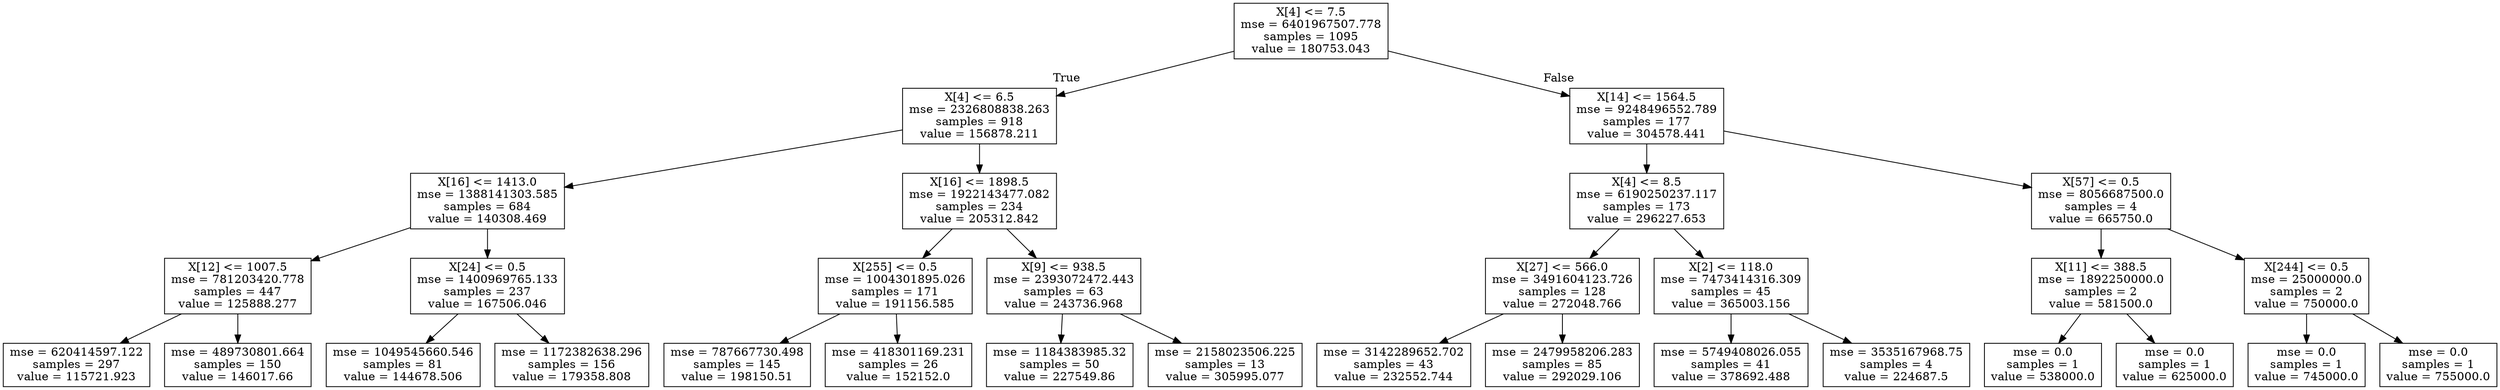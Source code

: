 digraph Tree {
node [shape=box] ;
0 [label="X[4] <= 7.5\nmse = 6401967507.778\nsamples = 1095\nvalue = 180753.043"] ;
1 [label="X[4] <= 6.5\nmse = 2326808838.263\nsamples = 918\nvalue = 156878.211"] ;
0 -> 1 [labeldistance=2.5, labelangle=45, headlabel="True"] ;
2 [label="X[16] <= 1413.0\nmse = 1388141303.585\nsamples = 684\nvalue = 140308.469"] ;
1 -> 2 ;
3 [label="X[12] <= 1007.5\nmse = 781203420.778\nsamples = 447\nvalue = 125888.277"] ;
2 -> 3 ;
4 [label="mse = 620414597.122\nsamples = 297\nvalue = 115721.923"] ;
3 -> 4 ;
5 [label="mse = 489730801.664\nsamples = 150\nvalue = 146017.66"] ;
3 -> 5 ;
6 [label="X[24] <= 0.5\nmse = 1400969765.133\nsamples = 237\nvalue = 167506.046"] ;
2 -> 6 ;
7 [label="mse = 1049545660.546\nsamples = 81\nvalue = 144678.506"] ;
6 -> 7 ;
8 [label="mse = 1172382638.296\nsamples = 156\nvalue = 179358.808"] ;
6 -> 8 ;
9 [label="X[16] <= 1898.5\nmse = 1922143477.082\nsamples = 234\nvalue = 205312.842"] ;
1 -> 9 ;
10 [label="X[255] <= 0.5\nmse = 1004301895.026\nsamples = 171\nvalue = 191156.585"] ;
9 -> 10 ;
11 [label="mse = 787667730.498\nsamples = 145\nvalue = 198150.51"] ;
10 -> 11 ;
12 [label="mse = 418301169.231\nsamples = 26\nvalue = 152152.0"] ;
10 -> 12 ;
13 [label="X[9] <= 938.5\nmse = 2393072472.443\nsamples = 63\nvalue = 243736.968"] ;
9 -> 13 ;
14 [label="mse = 1184383985.32\nsamples = 50\nvalue = 227549.86"] ;
13 -> 14 ;
15 [label="mse = 2158023506.225\nsamples = 13\nvalue = 305995.077"] ;
13 -> 15 ;
16 [label="X[14] <= 1564.5\nmse = 9248496552.789\nsamples = 177\nvalue = 304578.441"] ;
0 -> 16 [labeldistance=2.5, labelangle=-45, headlabel="False"] ;
17 [label="X[4] <= 8.5\nmse = 6190250237.117\nsamples = 173\nvalue = 296227.653"] ;
16 -> 17 ;
18 [label="X[27] <= 566.0\nmse = 3491604123.726\nsamples = 128\nvalue = 272048.766"] ;
17 -> 18 ;
19 [label="mse = 3142289652.702\nsamples = 43\nvalue = 232552.744"] ;
18 -> 19 ;
20 [label="mse = 2479958206.283\nsamples = 85\nvalue = 292029.106"] ;
18 -> 20 ;
21 [label="X[2] <= 118.0\nmse = 7473414316.309\nsamples = 45\nvalue = 365003.156"] ;
17 -> 21 ;
22 [label="mse = 5749408026.055\nsamples = 41\nvalue = 378692.488"] ;
21 -> 22 ;
23 [label="mse = 3535167968.75\nsamples = 4\nvalue = 224687.5"] ;
21 -> 23 ;
24 [label="X[57] <= 0.5\nmse = 8056687500.0\nsamples = 4\nvalue = 665750.0"] ;
16 -> 24 ;
25 [label="X[11] <= 388.5\nmse = 1892250000.0\nsamples = 2\nvalue = 581500.0"] ;
24 -> 25 ;
26 [label="mse = 0.0\nsamples = 1\nvalue = 538000.0"] ;
25 -> 26 ;
27 [label="mse = 0.0\nsamples = 1\nvalue = 625000.0"] ;
25 -> 27 ;
28 [label="X[244] <= 0.5\nmse = 25000000.0\nsamples = 2\nvalue = 750000.0"] ;
24 -> 28 ;
29 [label="mse = 0.0\nsamples = 1\nvalue = 745000.0"] ;
28 -> 29 ;
30 [label="mse = 0.0\nsamples = 1\nvalue = 755000.0"] ;
28 -> 30 ;
}